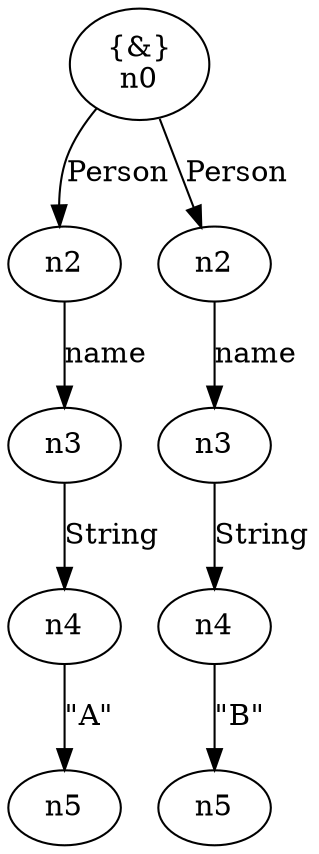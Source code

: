 digraph "g" {
	graph [
		fontsize = "14"
		fontname = "Times-Roman"
		fontcolor = "black"
	]
	node [
		fontsize = "14"
		fontname = "Times-Roman"
		fontcolor = "black"
		shape = "ellipse"
		style = "solid"
	]
	edge [
		fontsize = "14"
		fontname = "Times-Roman"
		fontcolor = "black"
		style = "solid"
	]
	"n0" [
		fontsize = "14"
		fontname = "Times-Roman"
		fontcolor = "black"
		label = "{&}\n\N"
		shape = "ellipse"
		style = "solid"
	]
	"n2" [
		fontsize = "14"
		fontname = "Times-Roman"
		fontcolor = "black"
		label = "\N"
		shape = "ellipse"
		style = "solid"
	]
	"n3" [
		fontsize = "14"
		fontname = "Times-Roman"
		fontcolor = "black"
		label = "\N"
		shape = "ellipse"
		style = "solid"
	]
	"n4" [
		fontsize = "14"
		fontname = "Times-Roman"
		fontcolor = "black"
		label = "\N"
		shape = "ellipse"
		style = "solid"
	]
	"n5" [
		fontsize = "14"
		fontname = "Times-Roman"
		fontcolor = "black"
		label = "\N"
		shape = "ellipse"
		style = "solid"
	]
	"n7" [
		fontsize = "14"
		fontname = "Times-Roman"
		fontcolor = "black"
		label = "n2"
		shape = "ellipse"
		style = "solid"
	]
	"n8" [
		fontsize = "14"
		fontname = "Times-Roman"
		fontcolor = "black"
		label = "n3"
		shape = "ellipse"
		style = "solid"
	]
	"n9" [
		fontsize = "14"
		fontname = "Times-Roman"
		fontcolor = "black"
		label = "n4"
		shape = "ellipse"
		style = "solid"
	]
	"n10" [
		fontsize = "14"
		fontname = "Times-Roman"
		fontcolor = "black"
		label = "n5"
		shape = "ellipse"
		style = "solid"
	]
	"n2" -> "n3" [
		fontsize = "14"
		fontname = "Times-Roman"
		fontcolor = "black"
		label = "name"
		style = "solid"
	]
	"n3" -> "n4" [
		fontsize = "14"
		fontname = "Times-Roman"
		fontcolor = "black"
		label = "String"
		style = "solid"
	]
	"n4" -> "n5" [
		fontsize = "14"
		fontname = "Times-Roman"
		fontcolor = "black"
		label = "\"A\""
		style = "solid"
	]
	"n0" -> "n2" [
		fontsize = "14"
		fontname = "Times-Roman"
		fontcolor = "black"
		label = "Person"
		style = "solid"
	]
	"n7" -> "n8" [
		fontsize = "14"
		fontname = "Times-Roman"
		fontcolor = "black"
		label = "name"
		style = "solid"
	]
	"n8" -> "n9" [
		fontsize = "14"
		fontname = "Times-Roman"
		fontcolor = "black"
		label = "String"
		style = "solid"
	]
	"n9" -> "n10" [
		fontsize = "14"
		fontname = "Times-Roman"
		fontcolor = "black"
		label = "\"B\""
		style = "solid"
	]
	"n0" -> "n7" [
		fontsize = "14"
		fontname = "Times-Roman"
		fontcolor = "black"
		label = "Person"
		style = "solid"
	]
}
